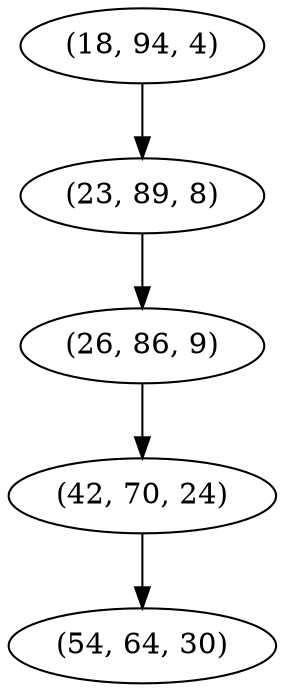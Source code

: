 digraph tree {
    "(18, 94, 4)";
    "(23, 89, 8)";
    "(26, 86, 9)";
    "(42, 70, 24)";
    "(54, 64, 30)";
    "(18, 94, 4)" -> "(23, 89, 8)";
    "(23, 89, 8)" -> "(26, 86, 9)";
    "(26, 86, 9)" -> "(42, 70, 24)";
    "(42, 70, 24)" -> "(54, 64, 30)";
}
